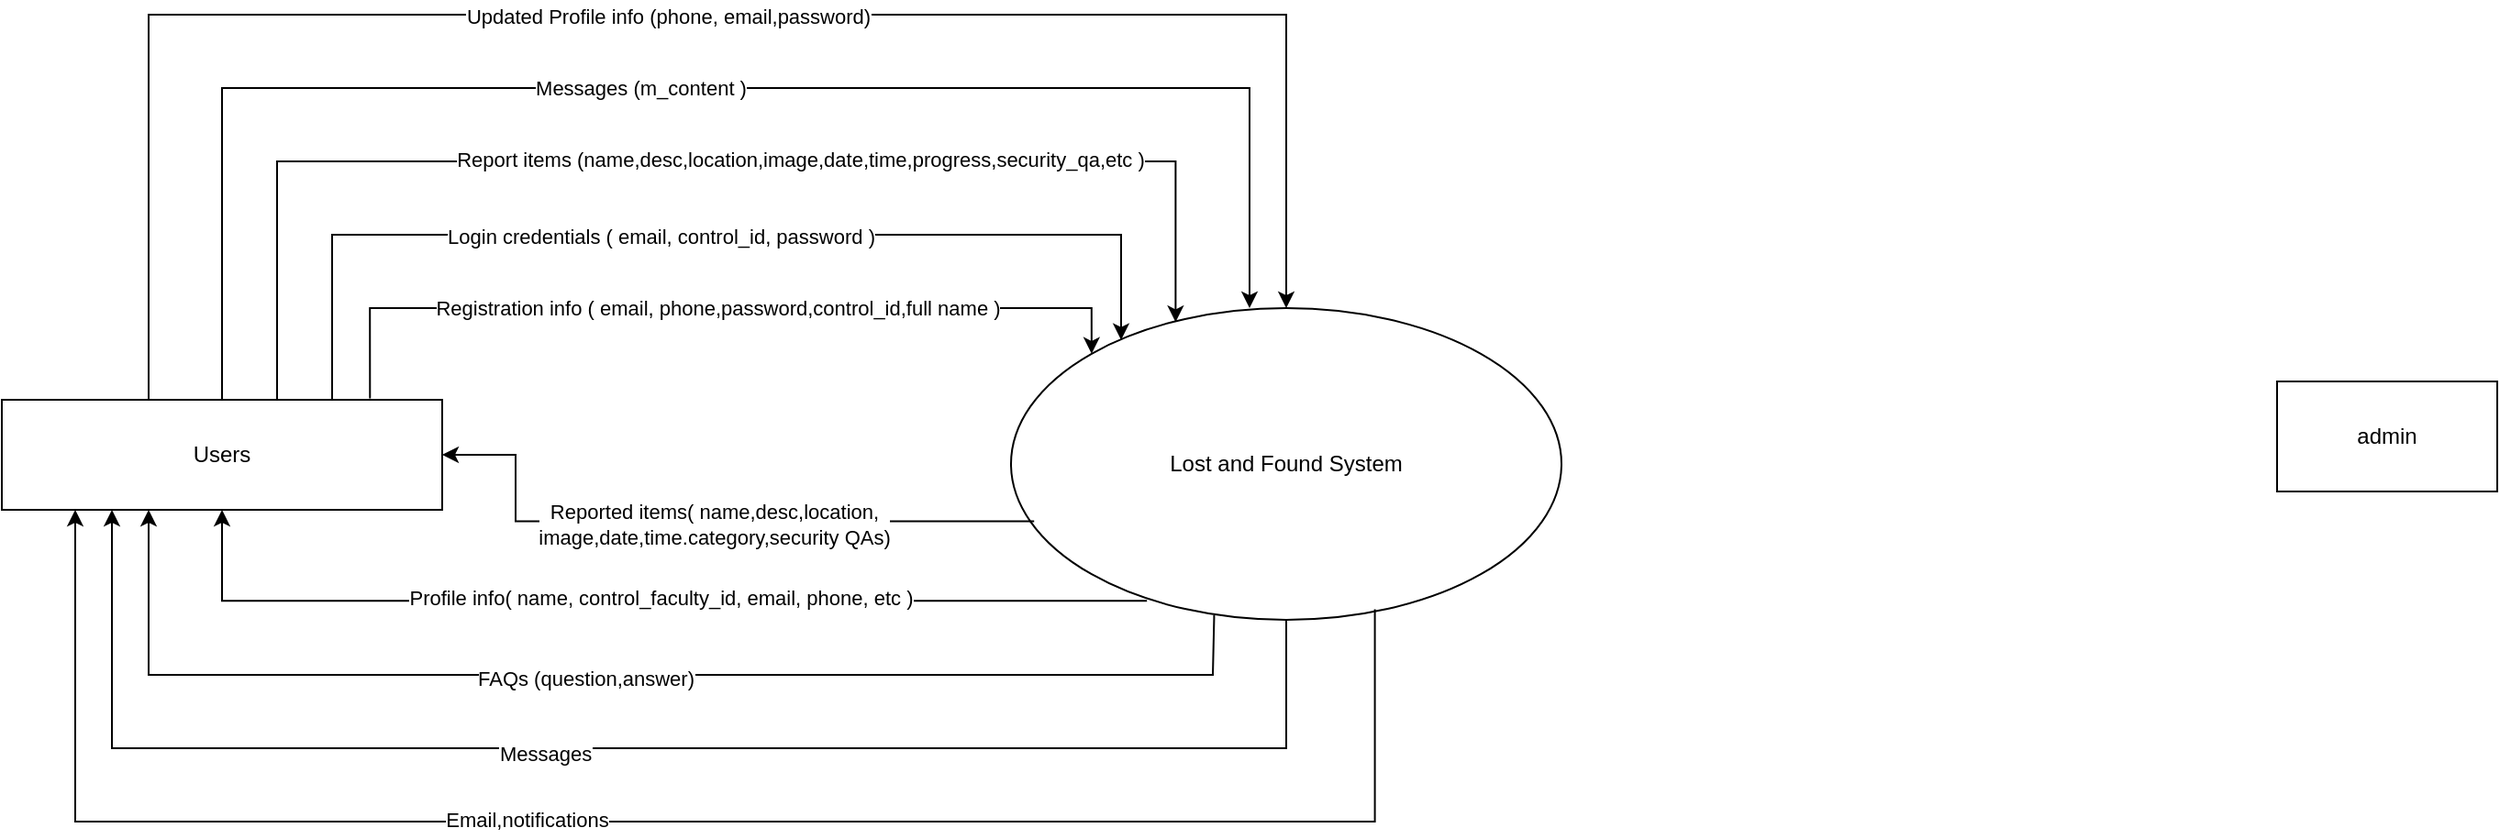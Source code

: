 <mxfile version="22.0.0" type="device">
  <diagram name="Page-1" id="b520641d-4fe3-3701-9064-5fc419738815">
    <mxGraphModel dx="1975" dy="472" grid="1" gridSize="10" guides="1" tooltips="1" connect="1" arrows="1" fold="1" page="1" pageScale="1" pageWidth="1100" pageHeight="850" background="none" math="0" shadow="0">
      <root>
        <mxCell id="0" />
        <mxCell id="1" parent="0" />
        <mxCell id="swGtMdUfvQRQwvAoMlXC-1" value="Lost and Found System" style="ellipse;whiteSpace=wrap;html=1;" parent="1" vertex="1">
          <mxGeometry x="430" y="240" width="300" height="170" as="geometry" />
        </mxCell>
        <mxCell id="swGtMdUfvQRQwvAoMlXC-7" style="edgeStyle=orthogonalEdgeStyle;rounded=0;orthogonalLoop=1;jettySize=auto;html=1;exitX=0.5;exitY=0;exitDx=0;exitDy=0;entryX=0.2;entryY=0.102;entryDx=0;entryDy=0;entryPerimeter=0;" parent="1" source="swGtMdUfvQRQwvAoMlXC-3" target="swGtMdUfvQRQwvAoMlXC-1" edge="1">
          <mxGeometry relative="1" as="geometry">
            <mxPoint x="520" y="246" as="targetPoint" />
            <Array as="points">
              <mxPoint x="60" y="290" />
              <mxPoint x="60" y="200" />
              <mxPoint x="490" y="200" />
            </Array>
          </mxGeometry>
        </mxCell>
        <mxCell id="swGtMdUfvQRQwvAoMlXC-26" value="Login credentials ( email, control_id, password )" style="edgeLabel;html=1;align=center;verticalAlign=middle;resizable=0;points=[];" parent="swGtMdUfvQRQwvAoMlXC-7" vertex="1" connectable="0">
          <mxGeometry x="-0.083" y="-1" relative="1" as="geometry">
            <mxPoint x="37" as="offset" />
          </mxGeometry>
        </mxCell>
        <mxCell id="swGtMdUfvQRQwvAoMlXC-10" style="edgeStyle=orthogonalEdgeStyle;rounded=0;orthogonalLoop=1;jettySize=auto;html=1;" parent="1" edge="1">
          <mxGeometry relative="1" as="geometry">
            <mxPoint y="280" as="sourcePoint" />
            <mxPoint x="560" y="240" as="targetPoint" />
            <Array as="points">
              <mxPoint y="290" />
              <mxPoint y="120" />
              <mxPoint x="560" y="120" />
              <mxPoint x="560" y="240" />
            </Array>
          </mxGeometry>
        </mxCell>
        <mxCell id="swGtMdUfvQRQwvAoMlXC-28" value="Messages (m_content )" style="edgeLabel;html=1;align=center;verticalAlign=middle;resizable=0;points=[];" parent="swGtMdUfvQRQwvAoMlXC-10" vertex="1" connectable="0">
          <mxGeometry x="-0.051" relative="1" as="geometry">
            <mxPoint as="offset" />
          </mxGeometry>
        </mxCell>
        <mxCell id="swGtMdUfvQRQwvAoMlXC-16" style="edgeStyle=orthogonalEdgeStyle;rounded=0;orthogonalLoop=1;jettySize=auto;html=1;exitX=0.5;exitY=1;exitDx=0;exitDy=0;entryX=0.25;entryY=1;entryDx=0;entryDy=0;" parent="1" source="swGtMdUfvQRQwvAoMlXC-1" target="swGtMdUfvQRQwvAoMlXC-3" edge="1">
          <mxGeometry relative="1" as="geometry">
            <Array as="points">
              <mxPoint x="580" y="480" />
              <mxPoint x="-60" y="480" />
            </Array>
          </mxGeometry>
        </mxCell>
        <mxCell id="swGtMdUfvQRQwvAoMlXC-22" value="Messages" style="edgeLabel;html=1;align=center;verticalAlign=middle;resizable=0;points=[];" parent="swGtMdUfvQRQwvAoMlXC-16" vertex="1" connectable="0">
          <mxGeometry x="0.13" y="3" relative="1" as="geometry">
            <mxPoint as="offset" />
          </mxGeometry>
        </mxCell>
        <mxCell id="swGtMdUfvQRQwvAoMlXC-29" style="edgeStyle=orthogonalEdgeStyle;rounded=0;orthogonalLoop=1;jettySize=auto;html=1;exitX=0.25;exitY=0;exitDx=0;exitDy=0;" parent="1" edge="1">
          <mxGeometry relative="1" as="geometry">
            <mxPoint x="-40.0" y="290" as="sourcePoint" />
            <mxPoint x="580" y="240" as="targetPoint" />
            <Array as="points">
              <mxPoint x="-40" y="80" />
              <mxPoint x="580" y="80" />
              <mxPoint x="580" y="240" />
            </Array>
          </mxGeometry>
        </mxCell>
        <mxCell id="swGtMdUfvQRQwvAoMlXC-30" value="Updated Profile info (phone, email,password)" style="edgeLabel;html=1;align=center;verticalAlign=middle;resizable=0;points=[];" parent="swGtMdUfvQRQwvAoMlXC-29" vertex="1" connectable="0">
          <mxGeometry x="-0.209" y="-1" relative="1" as="geometry">
            <mxPoint x="101" as="offset" />
          </mxGeometry>
        </mxCell>
        <mxCell id="swGtMdUfvQRQwvAoMlXC-3" value="Users" style="rounded=0;whiteSpace=wrap;html=1;" parent="1" vertex="1">
          <mxGeometry x="-120" y="290" width="240" height="60" as="geometry" />
        </mxCell>
        <mxCell id="swGtMdUfvQRQwvAoMlXC-4" value="admin" style="rounded=0;whiteSpace=wrap;html=1;" parent="1" vertex="1">
          <mxGeometry x="1120" y="280" width="120" height="60" as="geometry" />
        </mxCell>
        <mxCell id="swGtMdUfvQRQwvAoMlXC-5" style="edgeStyle=orthogonalEdgeStyle;rounded=0;orthogonalLoop=1;jettySize=auto;html=1;exitX=0.836;exitY=-0.013;exitDx=0;exitDy=0;entryX=0;entryY=0;entryDx=0;entryDy=0;exitPerimeter=0;" parent="1" source="swGtMdUfvQRQwvAoMlXC-3" target="swGtMdUfvQRQwvAoMlXC-1" edge="1">
          <mxGeometry relative="1" as="geometry">
            <Array as="points">
              <mxPoint x="81" y="240" />
              <mxPoint x="474" y="240" />
            </Array>
          </mxGeometry>
        </mxCell>
        <mxCell id="swGtMdUfvQRQwvAoMlXC-25" value="Registration info ( email, phone,password,control_id,full name )" style="edgeLabel;html=1;align=center;verticalAlign=middle;resizable=0;points=[];" parent="swGtMdUfvQRQwvAoMlXC-5" vertex="1" connectable="0">
          <mxGeometry x="-0.292" relative="1" as="geometry">
            <mxPoint x="73" as="offset" />
          </mxGeometry>
        </mxCell>
        <mxCell id="swGtMdUfvQRQwvAoMlXC-9" style="edgeStyle=orthogonalEdgeStyle;rounded=0;orthogonalLoop=1;jettySize=auto;html=1;entryX=0.299;entryY=0.045;entryDx=0;entryDy=0;entryPerimeter=0;" parent="1" target="swGtMdUfvQRQwvAoMlXC-1" edge="1">
          <mxGeometry relative="1" as="geometry">
            <mxPoint x="30" y="290" as="sourcePoint" />
            <mxPoint x="520" y="240" as="targetPoint" />
            <Array as="points">
              <mxPoint x="30" y="290" />
              <mxPoint x="30" y="160" />
              <mxPoint x="520" y="160" />
            </Array>
          </mxGeometry>
        </mxCell>
        <mxCell id="swGtMdUfvQRQwvAoMlXC-27" value="Report items (name,desc,location,image,date,time,progress,security_qa,etc )" style="edgeLabel;html=1;align=center;verticalAlign=middle;resizable=0;points=[];" parent="swGtMdUfvQRQwvAoMlXC-9" vertex="1" connectable="0">
          <mxGeometry x="-0.003" y="1" relative="1" as="geometry">
            <mxPoint x="62" as="offset" />
          </mxGeometry>
        </mxCell>
        <mxCell id="swGtMdUfvQRQwvAoMlXC-14" style="edgeStyle=orthogonalEdgeStyle;rounded=0;orthogonalLoop=1;jettySize=auto;html=1;exitX=0.247;exitY=0.939;exitDx=0;exitDy=0;entryX=0.5;entryY=1;entryDx=0;entryDy=0;exitPerimeter=0;" parent="1" source="swGtMdUfvQRQwvAoMlXC-1" target="swGtMdUfvQRQwvAoMlXC-3" edge="1">
          <mxGeometry relative="1" as="geometry">
            <Array as="points">
              <mxPoint y="400" />
            </Array>
          </mxGeometry>
        </mxCell>
        <mxCell id="swGtMdUfvQRQwvAoMlXC-20" value="Profile info( name, control_faculty_id, email, phone, etc )" style="edgeLabel;html=1;align=center;verticalAlign=middle;resizable=0;points=[];" parent="swGtMdUfvQRQwvAoMlXC-14" vertex="1" connectable="0">
          <mxGeometry x="-0.043" y="-2" relative="1" as="geometry">
            <mxPoint as="offset" />
          </mxGeometry>
        </mxCell>
        <mxCell id="swGtMdUfvQRQwvAoMlXC-15" style="edgeStyle=orthogonalEdgeStyle;rounded=0;orthogonalLoop=1;jettySize=auto;html=1;entryX=0.377;entryY=1.005;entryDx=0;entryDy=0;entryPerimeter=0;exitX=0.369;exitY=0.985;exitDx=0;exitDy=0;exitPerimeter=0;" parent="1" source="swGtMdUfvQRQwvAoMlXC-1" edge="1">
          <mxGeometry relative="1" as="geometry">
            <mxPoint x="550" y="400" as="sourcePoint" />
            <mxPoint x="-40" y="350" as="targetPoint" />
            <Array as="points">
              <mxPoint x="541" y="409" />
              <mxPoint x="540" y="409" />
              <mxPoint x="540" y="440" />
              <mxPoint x="-40" y="440" />
            </Array>
          </mxGeometry>
        </mxCell>
        <mxCell id="swGtMdUfvQRQwvAoMlXC-21" value="FAQs (question,answer)" style="edgeLabel;html=1;align=center;verticalAlign=middle;resizable=0;points=[];" parent="swGtMdUfvQRQwvAoMlXC-15" vertex="1" connectable="0">
          <mxGeometry x="0.068" y="2" relative="1" as="geometry">
            <mxPoint as="offset" />
          </mxGeometry>
        </mxCell>
        <mxCell id="swGtMdUfvQRQwvAoMlXC-17" style="edgeStyle=orthogonalEdgeStyle;rounded=0;orthogonalLoop=1;jettySize=auto;html=1;exitX=0.661;exitY=0.966;exitDx=0;exitDy=0;exitPerimeter=0;" parent="1" source="swGtMdUfvQRQwvAoMlXC-1" edge="1">
          <mxGeometry relative="1" as="geometry">
            <mxPoint x="-80" y="350" as="targetPoint" />
            <Array as="points">
              <mxPoint x="628" y="520" />
              <mxPoint x="-80" y="520" />
            </Array>
          </mxGeometry>
        </mxCell>
        <mxCell id="swGtMdUfvQRQwvAoMlXC-24" value="Email,notifications" style="edgeLabel;html=1;align=center;verticalAlign=middle;resizable=0;points=[];" parent="swGtMdUfvQRQwvAoMlXC-17" vertex="1" connectable="0">
          <mxGeometry x="0.163" y="-1" relative="1" as="geometry">
            <mxPoint as="offset" />
          </mxGeometry>
        </mxCell>
        <mxCell id="swGtMdUfvQRQwvAoMlXC-18" style="edgeStyle=orthogonalEdgeStyle;rounded=0;orthogonalLoop=1;jettySize=auto;html=1;exitX=0.042;exitY=0.684;exitDx=0;exitDy=0;entryX=1;entryY=0.5;entryDx=0;entryDy=0;exitPerimeter=0;" parent="1" source="swGtMdUfvQRQwvAoMlXC-1" target="swGtMdUfvQRQwvAoMlXC-3" edge="1">
          <mxGeometry relative="1" as="geometry">
            <Array as="points">
              <mxPoint x="160" y="356" />
              <mxPoint x="160" y="320" />
            </Array>
          </mxGeometry>
        </mxCell>
        <mxCell id="swGtMdUfvQRQwvAoMlXC-19" value="Reported items( name,desc,location,&lt;br&gt;image,date,time.category,security QAs)" style="edgeLabel;html=1;align=center;verticalAlign=middle;resizable=0;points=[];" parent="swGtMdUfvQRQwvAoMlXC-18" vertex="1" connectable="0">
          <mxGeometry x="-0.027" y="1" relative="1" as="geometry">
            <mxPoint as="offset" />
          </mxGeometry>
        </mxCell>
      </root>
    </mxGraphModel>
  </diagram>
</mxfile>
